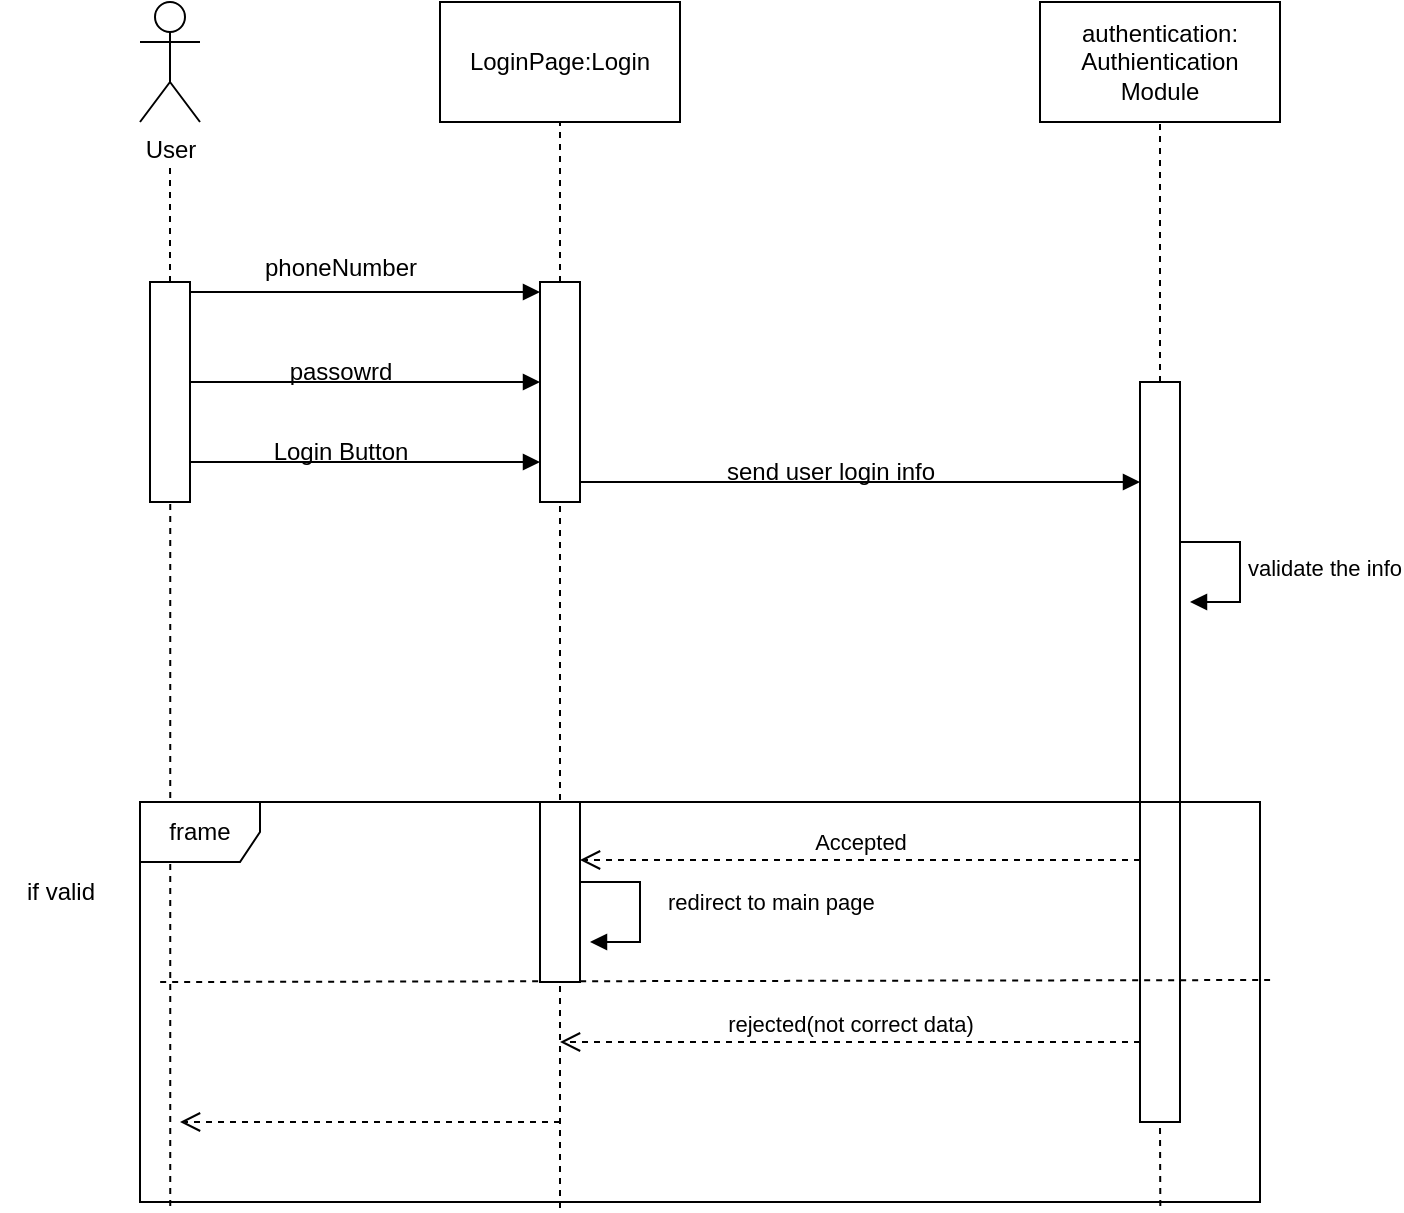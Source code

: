<mxfile version="22.1.7" type="github">
  <diagram name="Page-1" id="2YBvvXClWsGukQMizWep">
    <mxGraphModel dx="1298" dy="1376" grid="1" gridSize="10" guides="1" tooltips="1" connect="1" arrows="1" fold="1" page="1" pageScale="1" pageWidth="850" pageHeight="1100" math="0" shadow="0">
      <root>
        <mxCell id="0" />
        <mxCell id="1" parent="0" />
        <mxCell id="s8Bu4JsSmLwlcBo6CQIp-1" value="User" style="shape=umlActor;verticalLabelPosition=bottom;verticalAlign=top;html=1;outlineConnect=0;" vertex="1" parent="1">
          <mxGeometry x="90" y="50" width="30" height="60" as="geometry" />
        </mxCell>
        <mxCell id="s8Bu4JsSmLwlcBo6CQIp-3" value="" style="endArrow=none;dashed=1;html=1;rounded=0;" edge="1" parent="1" source="s8Bu4JsSmLwlcBo6CQIp-8">
          <mxGeometry width="50" height="50" relative="1" as="geometry">
            <mxPoint x="110" y="470" as="sourcePoint" />
            <mxPoint x="105" y="130" as="targetPoint" />
          </mxGeometry>
        </mxCell>
        <mxCell id="s8Bu4JsSmLwlcBo6CQIp-4" value="LoginPage:Login" style="rounded=0;whiteSpace=wrap;html=1;" vertex="1" parent="1">
          <mxGeometry x="240" y="50" width="120" height="60" as="geometry" />
        </mxCell>
        <mxCell id="s8Bu4JsSmLwlcBo6CQIp-5" value="" style="endArrow=none;dashed=1;html=1;rounded=0;entryX=0.5;entryY=1;entryDx=0;entryDy=0;" edge="1" parent="1" source="s8Bu4JsSmLwlcBo6CQIp-13" target="s8Bu4JsSmLwlcBo6CQIp-4">
          <mxGeometry width="50" height="50" relative="1" as="geometry">
            <mxPoint x="310" y="470" as="sourcePoint" />
            <mxPoint x="470" y="240" as="targetPoint" />
          </mxGeometry>
        </mxCell>
        <mxCell id="s8Bu4JsSmLwlcBo6CQIp-6" value="authentication:&lt;br&gt;Authientication Module" style="rounded=0;whiteSpace=wrap;html=1;" vertex="1" parent="1">
          <mxGeometry x="540" y="50" width="120" height="60" as="geometry" />
        </mxCell>
        <mxCell id="s8Bu4JsSmLwlcBo6CQIp-7" value="" style="endArrow=none;dashed=1;html=1;rounded=0;entryX=0.5;entryY=1;entryDx=0;entryDy=0;" edge="1" parent="1" target="s8Bu4JsSmLwlcBo6CQIp-6" source="s8Bu4JsSmLwlcBo6CQIp-23">
          <mxGeometry width="50" height="50" relative="1" as="geometry">
            <mxPoint x="610" y="470" as="sourcePoint" />
            <mxPoint x="770" y="240" as="targetPoint" />
          </mxGeometry>
        </mxCell>
        <mxCell id="s8Bu4JsSmLwlcBo6CQIp-10" value="" style="endArrow=none;dashed=1;html=1;rounded=0;exitX=0.027;exitY=1.01;exitDx=0;exitDy=0;exitPerimeter=0;" edge="1" parent="1" source="s8Bu4JsSmLwlcBo6CQIp-36" target="s8Bu4JsSmLwlcBo6CQIp-8">
          <mxGeometry width="50" height="50" relative="1" as="geometry">
            <mxPoint x="105" y="560" as="sourcePoint" />
            <mxPoint x="105" y="380" as="targetPoint" />
          </mxGeometry>
        </mxCell>
        <mxCell id="s8Bu4JsSmLwlcBo6CQIp-8" value="" style="html=1;points=[[0,0,0,0,5],[0,1,0,0,-5],[1,0,0,0,5],[1,1,0,0,-5]];perimeter=orthogonalPerimeter;outlineConnect=0;targetShapes=umlLifeline;portConstraint=eastwest;newEdgeStyle={&quot;curved&quot;:0,&quot;rounded&quot;:0};" vertex="1" parent="1">
          <mxGeometry x="95" y="190" width="20" height="110" as="geometry" />
        </mxCell>
        <mxCell id="s8Bu4JsSmLwlcBo6CQIp-11" value="" style="endArrow=block;endFill=1;html=1;edgeStyle=orthogonalEdgeStyle;align=left;verticalAlign=top;rounded=0;exitX=1;exitY=0;exitDx=0;exitDy=5;exitPerimeter=0;entryX=0;entryY=0;entryDx=0;entryDy=5;entryPerimeter=0;" edge="1" parent="1" source="s8Bu4JsSmLwlcBo6CQIp-8" target="s8Bu4JsSmLwlcBo6CQIp-13">
          <mxGeometry x="-1" relative="1" as="geometry">
            <mxPoint x="370" y="270" as="sourcePoint" />
            <mxPoint x="220" y="180" as="targetPoint" />
          </mxGeometry>
        </mxCell>
        <mxCell id="s8Bu4JsSmLwlcBo6CQIp-14" value="" style="endArrow=none;dashed=1;html=1;rounded=0;entryX=0.5;entryY=1;entryDx=0;entryDy=0;exitX=0.375;exitY=1.015;exitDx=0;exitDy=0;exitPerimeter=0;" edge="1" parent="1" source="s8Bu4JsSmLwlcBo6CQIp-36" target="s8Bu4JsSmLwlcBo6CQIp-13">
          <mxGeometry width="50" height="50" relative="1" as="geometry">
            <mxPoint x="300" y="560" as="sourcePoint" />
            <mxPoint x="300" y="110" as="targetPoint" />
          </mxGeometry>
        </mxCell>
        <mxCell id="s8Bu4JsSmLwlcBo6CQIp-13" value="" style="html=1;points=[[0,0,0,0,5],[0,1,0,0,-5],[1,0,0,0,5],[1,1,0,0,-5]];perimeter=orthogonalPerimeter;outlineConnect=0;targetShapes=umlLifeline;portConstraint=eastwest;newEdgeStyle={&quot;curved&quot;:0,&quot;rounded&quot;:0};" vertex="1" parent="1">
          <mxGeometry x="290" y="190" width="20" height="110" as="geometry" />
        </mxCell>
        <mxCell id="s8Bu4JsSmLwlcBo6CQIp-15" value="phoneNumber" style="text;html=1;align=center;verticalAlign=middle;resizable=0;points=[];autosize=1;strokeColor=none;fillColor=none;" vertex="1" parent="1">
          <mxGeometry x="140" y="168" width="100" height="30" as="geometry" />
        </mxCell>
        <mxCell id="s8Bu4JsSmLwlcBo6CQIp-16" value="" style="endArrow=block;endFill=1;html=1;edgeStyle=orthogonalEdgeStyle;align=left;verticalAlign=top;rounded=0;exitX=1;exitY=0;exitDx=0;exitDy=5;exitPerimeter=0;entryX=0;entryY=0;entryDx=0;entryDy=5;entryPerimeter=0;" edge="1" parent="1">
          <mxGeometry x="-1" relative="1" as="geometry">
            <mxPoint x="115" y="240" as="sourcePoint" />
            <mxPoint x="290" y="240" as="targetPoint" />
          </mxGeometry>
        </mxCell>
        <mxCell id="s8Bu4JsSmLwlcBo6CQIp-17" value="passowrd" style="text;html=1;align=center;verticalAlign=middle;resizable=0;points=[];autosize=1;strokeColor=none;fillColor=none;" vertex="1" parent="1">
          <mxGeometry x="155" y="220" width="70" height="30" as="geometry" />
        </mxCell>
        <mxCell id="s8Bu4JsSmLwlcBo6CQIp-19" value="" style="endArrow=block;endFill=1;html=1;edgeStyle=orthogonalEdgeStyle;align=left;verticalAlign=top;rounded=0;exitX=1;exitY=0;exitDx=0;exitDy=5;exitPerimeter=0;entryX=0;entryY=0;entryDx=0;entryDy=5;entryPerimeter=0;" edge="1" parent="1">
          <mxGeometry x="-1" relative="1" as="geometry">
            <mxPoint x="115" y="280" as="sourcePoint" />
            <mxPoint x="290" y="280" as="targetPoint" />
          </mxGeometry>
        </mxCell>
        <mxCell id="s8Bu4JsSmLwlcBo6CQIp-20" value="Login Button" style="text;html=1;align=center;verticalAlign=middle;resizable=0;points=[];autosize=1;strokeColor=none;fillColor=none;" vertex="1" parent="1">
          <mxGeometry x="145" y="260" width="90" height="30" as="geometry" />
        </mxCell>
        <mxCell id="s8Bu4JsSmLwlcBo6CQIp-21" value="" style="endArrow=block;endFill=1;html=1;edgeStyle=orthogonalEdgeStyle;align=left;verticalAlign=top;rounded=0;exitX=1;exitY=1;exitDx=0;exitDy=-5;exitPerimeter=0;" edge="1" parent="1" source="s8Bu4JsSmLwlcBo6CQIp-13" target="s8Bu4JsSmLwlcBo6CQIp-23">
          <mxGeometry x="-1" relative="1" as="geometry">
            <mxPoint x="370" y="270" as="sourcePoint" />
            <mxPoint x="500" y="285" as="targetPoint" />
            <Array as="points">
              <mxPoint x="310" y="290" />
            </Array>
          </mxGeometry>
        </mxCell>
        <mxCell id="s8Bu4JsSmLwlcBo6CQIp-24" value="" style="endArrow=none;dashed=1;html=1;rounded=0;entryX=0.5;entryY=1;entryDx=0;entryDy=0;exitX=0.911;exitY=1.01;exitDx=0;exitDy=0;exitPerimeter=0;" edge="1" parent="1" source="s8Bu4JsSmLwlcBo6CQIp-36" target="s8Bu4JsSmLwlcBo6CQIp-23">
          <mxGeometry width="50" height="50" relative="1" as="geometry">
            <mxPoint x="600" y="560" as="sourcePoint" />
            <mxPoint x="600" y="110" as="targetPoint" />
          </mxGeometry>
        </mxCell>
        <mxCell id="s8Bu4JsSmLwlcBo6CQIp-23" value="" style="html=1;points=[[0,0,0,0,5],[0,1,0,0,-5],[1,0,0,0,5],[1,1,0,0,-5]];perimeter=orthogonalPerimeter;outlineConnect=0;targetShapes=umlLifeline;portConstraint=eastwest;newEdgeStyle={&quot;curved&quot;:0,&quot;rounded&quot;:0};" vertex="1" parent="1">
          <mxGeometry x="590" y="240" width="20" height="370" as="geometry" />
        </mxCell>
        <mxCell id="s8Bu4JsSmLwlcBo6CQIp-25" value="send user login info" style="text;html=1;align=center;verticalAlign=middle;resizable=0;points=[];autosize=1;strokeColor=none;fillColor=none;" vertex="1" parent="1">
          <mxGeometry x="370" y="270" width="130" height="30" as="geometry" />
        </mxCell>
        <mxCell id="s8Bu4JsSmLwlcBo6CQIp-35" value="validate the info" style="html=1;align=left;spacingLeft=2;endArrow=block;rounded=0;edgeStyle=orthogonalEdgeStyle;curved=0;rounded=0;" edge="1" parent="1">
          <mxGeometry x="0.012" relative="1" as="geometry">
            <mxPoint x="610" y="320" as="sourcePoint" />
            <Array as="points">
              <mxPoint x="640" y="320" />
              <mxPoint x="640" y="350" />
            </Array>
            <mxPoint x="615" y="350" as="targetPoint" />
            <mxPoint as="offset" />
          </mxGeometry>
        </mxCell>
        <mxCell id="s8Bu4JsSmLwlcBo6CQIp-36" value="frame" style="shape=umlFrame;whiteSpace=wrap;html=1;pointerEvents=0;" vertex="1" parent="1">
          <mxGeometry x="90" y="450" width="560" height="200" as="geometry" />
        </mxCell>
        <mxCell id="s8Bu4JsSmLwlcBo6CQIp-37" value="" style="endArrow=none;dashed=1;html=1;rounded=0;exitX=0.018;exitY=0.45;exitDx=0;exitDy=0;exitPerimeter=0;entryX=1.009;entryY=0.445;entryDx=0;entryDy=0;entryPerimeter=0;" edge="1" parent="1" source="s8Bu4JsSmLwlcBo6CQIp-36" target="s8Bu4JsSmLwlcBo6CQIp-36">
          <mxGeometry width="50" height="50" relative="1" as="geometry">
            <mxPoint x="310" y="663" as="sourcePoint" />
            <mxPoint x="310" y="310" as="targetPoint" />
          </mxGeometry>
        </mxCell>
        <mxCell id="s8Bu4JsSmLwlcBo6CQIp-38" value="if valid" style="text;html=1;align=center;verticalAlign=middle;resizable=0;points=[];autosize=1;strokeColor=none;fillColor=none;" vertex="1" parent="1">
          <mxGeometry x="20" y="480" width="60" height="30" as="geometry" />
        </mxCell>
        <mxCell id="s8Bu4JsSmLwlcBo6CQIp-39" value="" style="html=1;points=[[0,0,0,0,5],[0,1,0,0,-5],[1,0,0,0,5],[1,1,0,0,-5]];perimeter=orthogonalPerimeter;outlineConnect=0;targetShapes=umlLifeline;portConstraint=eastwest;newEdgeStyle={&quot;curved&quot;:0,&quot;rounded&quot;:0};" vertex="1" parent="1">
          <mxGeometry x="290" y="450" width="20" height="90" as="geometry" />
        </mxCell>
        <mxCell id="s8Bu4JsSmLwlcBo6CQIp-41" value="Accepted" style="html=1;verticalAlign=bottom;endArrow=open;dashed=1;endSize=8;curved=0;rounded=0;" edge="1" parent="1" target="s8Bu4JsSmLwlcBo6CQIp-39">
          <mxGeometry relative="1" as="geometry">
            <mxPoint x="590" y="479" as="sourcePoint" />
            <mxPoint x="410" y="479" as="targetPoint" />
            <mxPoint as="offset" />
          </mxGeometry>
        </mxCell>
        <mxCell id="s8Bu4JsSmLwlcBo6CQIp-44" value="redirect to main page" style="html=1;align=left;spacingLeft=2;endArrow=block;rounded=0;edgeStyle=orthogonalEdgeStyle;curved=0;rounded=0;" edge="1" parent="1">
          <mxGeometry x="-0.059" y="10" relative="1" as="geometry">
            <mxPoint x="310" y="490" as="sourcePoint" />
            <Array as="points">
              <mxPoint x="340" y="490" />
              <mxPoint x="340" y="520" />
            </Array>
            <mxPoint x="315" y="520" as="targetPoint" />
            <mxPoint as="offset" />
          </mxGeometry>
        </mxCell>
        <mxCell id="s8Bu4JsSmLwlcBo6CQIp-45" value="rejected(not correct data)" style="html=1;verticalAlign=bottom;endArrow=open;dashed=1;endSize=8;curved=0;rounded=0;" edge="1" parent="1">
          <mxGeometry relative="1" as="geometry">
            <mxPoint x="590" y="570" as="sourcePoint" />
            <mxPoint x="300" y="570" as="targetPoint" />
            <mxPoint as="offset" />
          </mxGeometry>
        </mxCell>
        <mxCell id="s8Bu4JsSmLwlcBo6CQIp-46" value="" style="html=1;verticalAlign=bottom;endArrow=open;dashed=1;endSize=8;curved=0;rounded=0;" edge="1" parent="1">
          <mxGeometry relative="1" as="geometry">
            <mxPoint x="300" y="610" as="sourcePoint" />
            <mxPoint x="110" y="610" as="targetPoint" />
            <mxPoint as="offset" />
          </mxGeometry>
        </mxCell>
      </root>
    </mxGraphModel>
  </diagram>
</mxfile>
